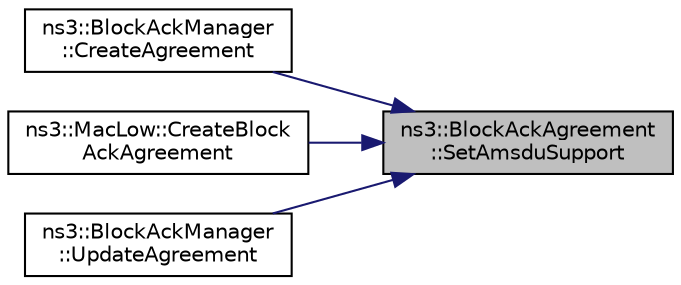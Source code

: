 digraph "ns3::BlockAckAgreement::SetAmsduSupport"
{
 // LATEX_PDF_SIZE
  edge [fontname="Helvetica",fontsize="10",labelfontname="Helvetica",labelfontsize="10"];
  node [fontname="Helvetica",fontsize="10",shape=record];
  rankdir="RL";
  Node1 [label="ns3::BlockAckAgreement\l::SetAmsduSupport",height=0.2,width=0.4,color="black", fillcolor="grey75", style="filled", fontcolor="black",tooltip="Enable or disable A-MSDU support."];
  Node1 -> Node2 [dir="back",color="midnightblue",fontsize="10",style="solid",fontname="Helvetica"];
  Node2 [label="ns3::BlockAckManager\l::CreateAgreement",height=0.2,width=0.4,color="black", fillcolor="white", style="filled",URL="$classns3_1_1_block_ack_manager.html#a44483ff8e6011faf1190dc0f178e66b7",tooltip=" "];
  Node1 -> Node3 [dir="back",color="midnightblue",fontsize="10",style="solid",fontname="Helvetica"];
  Node3 [label="ns3::MacLow::CreateBlock\lAckAgreement",height=0.2,width=0.4,color="black", fillcolor="white", style="filled",URL="$classns3_1_1_mac_low.html#ab70f7f727b5f9e1e1357a73e29ba7f82",tooltip=" "];
  Node1 -> Node4 [dir="back",color="midnightblue",fontsize="10",style="solid",fontname="Helvetica"];
  Node4 [label="ns3::BlockAckManager\l::UpdateAgreement",height=0.2,width=0.4,color="black", fillcolor="white", style="filled",URL="$classns3_1_1_block_ack_manager.html#ac5b719210486783186579641e599d362",tooltip=" "];
}
